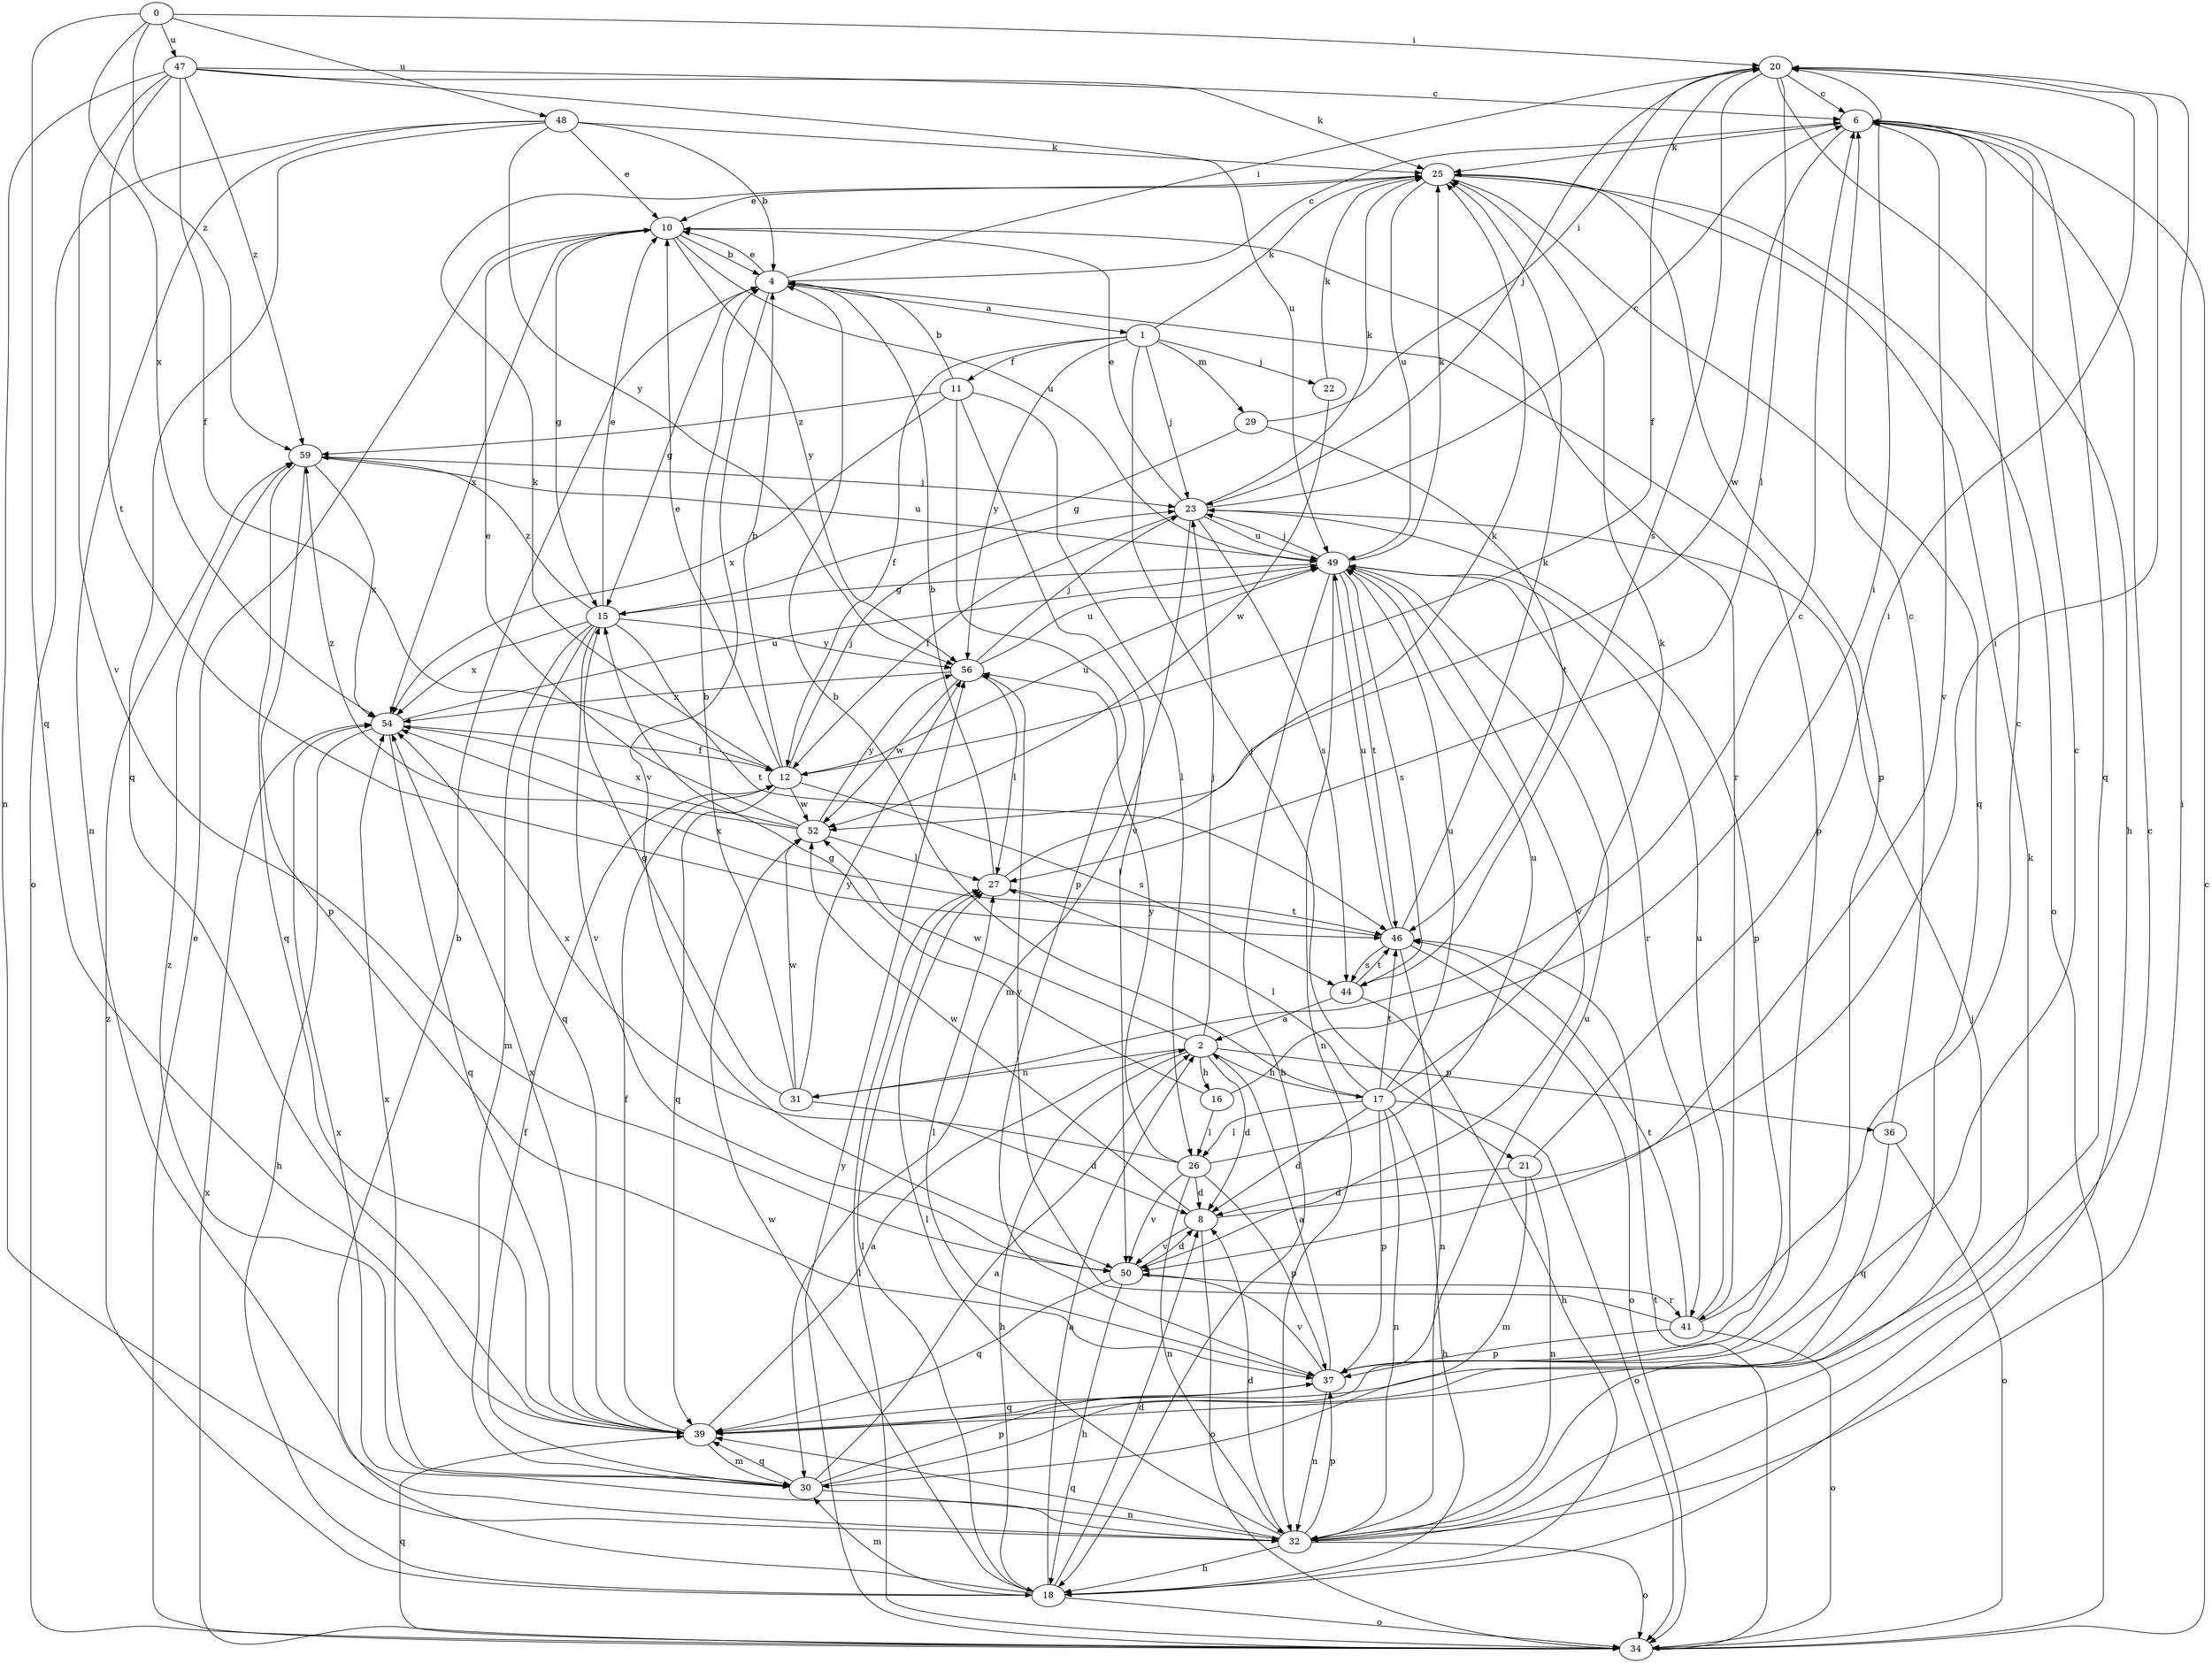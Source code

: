 strict digraph  {
0;
1;
2;
4;
6;
8;
10;
11;
12;
15;
16;
17;
18;
20;
21;
22;
23;
25;
26;
27;
29;
30;
31;
32;
34;
36;
37;
39;
41;
44;
46;
47;
48;
49;
50;
52;
54;
56;
59;
0 -> 20  [label=i];
0 -> 39  [label=q];
0 -> 47  [label=u];
0 -> 48  [label=u];
0 -> 54  [label=x];
0 -> 59  [label=z];
1 -> 11  [label=f];
1 -> 12  [label=f];
1 -> 21  [label=j];
1 -> 22  [label=j];
1 -> 23  [label=j];
1 -> 25  [label=k];
1 -> 29  [label=m];
1 -> 56  [label=y];
2 -> 8  [label=d];
2 -> 16  [label=h];
2 -> 17  [label=h];
2 -> 18  [label=h];
2 -> 23  [label=j];
2 -> 31  [label=n];
2 -> 36  [label=p];
2 -> 52  [label=w];
4 -> 1  [label=a];
4 -> 6  [label=c];
4 -> 10  [label=e];
4 -> 15  [label=g];
4 -> 20  [label=i];
4 -> 37  [label=p];
4 -> 50  [label=v];
6 -> 25  [label=k];
6 -> 39  [label=q];
6 -> 50  [label=v];
6 -> 52  [label=w];
8 -> 20  [label=i];
8 -> 34  [label=o];
8 -> 50  [label=v];
8 -> 52  [label=w];
10 -> 4  [label=b];
10 -> 15  [label=g];
10 -> 41  [label=r];
10 -> 49  [label=u];
10 -> 54  [label=x];
10 -> 56  [label=y];
11 -> 4  [label=b];
11 -> 26  [label=l];
11 -> 37  [label=p];
11 -> 50  [label=v];
11 -> 54  [label=x];
11 -> 59  [label=z];
12 -> 4  [label=b];
12 -> 10  [label=e];
12 -> 23  [label=j];
12 -> 25  [label=k];
12 -> 39  [label=q];
12 -> 44  [label=s];
12 -> 49  [label=u];
12 -> 52  [label=w];
15 -> 10  [label=e];
15 -> 30  [label=m];
15 -> 39  [label=q];
15 -> 46  [label=t];
15 -> 50  [label=v];
15 -> 54  [label=x];
15 -> 56  [label=y];
15 -> 59  [label=z];
16 -> 15  [label=g];
16 -> 20  [label=i];
16 -> 26  [label=l];
17 -> 4  [label=b];
17 -> 8  [label=d];
17 -> 18  [label=h];
17 -> 25  [label=k];
17 -> 26  [label=l];
17 -> 27  [label=l];
17 -> 32  [label=n];
17 -> 34  [label=o];
17 -> 37  [label=p];
17 -> 46  [label=t];
17 -> 49  [label=u];
18 -> 2  [label=a];
18 -> 4  [label=b];
18 -> 8  [label=d];
18 -> 27  [label=l];
18 -> 30  [label=m];
18 -> 34  [label=o];
18 -> 52  [label=w];
18 -> 59  [label=z];
20 -> 6  [label=c];
20 -> 12  [label=f];
20 -> 18  [label=h];
20 -> 23  [label=j];
20 -> 27  [label=l];
20 -> 44  [label=s];
21 -> 8  [label=d];
21 -> 20  [label=i];
21 -> 30  [label=m];
21 -> 32  [label=n];
22 -> 25  [label=k];
22 -> 52  [label=w];
23 -> 6  [label=c];
23 -> 10  [label=e];
23 -> 12  [label=f];
23 -> 25  [label=k];
23 -> 30  [label=m];
23 -> 37  [label=p];
23 -> 44  [label=s];
23 -> 49  [label=u];
25 -> 10  [label=e];
25 -> 34  [label=o];
25 -> 37  [label=p];
25 -> 39  [label=q];
25 -> 49  [label=u];
26 -> 8  [label=d];
26 -> 32  [label=n];
26 -> 37  [label=p];
26 -> 49  [label=u];
26 -> 50  [label=v];
26 -> 54  [label=x];
26 -> 56  [label=y];
27 -> 4  [label=b];
27 -> 25  [label=k];
27 -> 46  [label=t];
29 -> 15  [label=g];
29 -> 20  [label=i];
29 -> 46  [label=t];
30 -> 2  [label=a];
30 -> 12  [label=f];
30 -> 32  [label=n];
30 -> 37  [label=p];
30 -> 39  [label=q];
30 -> 49  [label=u];
30 -> 54  [label=x];
30 -> 59  [label=z];
31 -> 4  [label=b];
31 -> 6  [label=c];
31 -> 8  [label=d];
31 -> 15  [label=g];
31 -> 52  [label=w];
31 -> 56  [label=y];
32 -> 6  [label=c];
32 -> 8  [label=d];
32 -> 18  [label=h];
32 -> 20  [label=i];
32 -> 23  [label=j];
32 -> 25  [label=k];
32 -> 27  [label=l];
32 -> 34  [label=o];
32 -> 37  [label=p];
32 -> 39  [label=q];
32 -> 54  [label=x];
34 -> 6  [label=c];
34 -> 10  [label=e];
34 -> 27  [label=l];
34 -> 39  [label=q];
34 -> 46  [label=t];
34 -> 54  [label=x];
34 -> 56  [label=y];
36 -> 6  [label=c];
36 -> 34  [label=o];
36 -> 39  [label=q];
37 -> 2  [label=a];
37 -> 6  [label=c];
37 -> 27  [label=l];
37 -> 32  [label=n];
37 -> 39  [label=q];
37 -> 50  [label=v];
39 -> 2  [label=a];
39 -> 12  [label=f];
39 -> 30  [label=m];
39 -> 54  [label=x];
41 -> 6  [label=c];
41 -> 34  [label=o];
41 -> 37  [label=p];
41 -> 46  [label=t];
41 -> 49  [label=u];
41 -> 56  [label=y];
44 -> 2  [label=a];
44 -> 18  [label=h];
44 -> 46  [label=t];
46 -> 25  [label=k];
46 -> 32  [label=n];
46 -> 34  [label=o];
46 -> 44  [label=s];
46 -> 49  [label=u];
46 -> 54  [label=x];
47 -> 6  [label=c];
47 -> 12  [label=f];
47 -> 25  [label=k];
47 -> 32  [label=n];
47 -> 46  [label=t];
47 -> 49  [label=u];
47 -> 50  [label=v];
47 -> 59  [label=z];
48 -> 4  [label=b];
48 -> 10  [label=e];
48 -> 25  [label=k];
48 -> 32  [label=n];
48 -> 34  [label=o];
48 -> 39  [label=q];
48 -> 56  [label=y];
49 -> 15  [label=g];
49 -> 18  [label=h];
49 -> 23  [label=j];
49 -> 25  [label=k];
49 -> 32  [label=n];
49 -> 41  [label=r];
49 -> 44  [label=s];
49 -> 46  [label=t];
49 -> 50  [label=v];
50 -> 8  [label=d];
50 -> 18  [label=h];
50 -> 39  [label=q];
50 -> 41  [label=r];
52 -> 10  [label=e];
52 -> 27  [label=l];
52 -> 54  [label=x];
52 -> 56  [label=y];
52 -> 59  [label=z];
54 -> 12  [label=f];
54 -> 18  [label=h];
54 -> 39  [label=q];
54 -> 49  [label=u];
56 -> 23  [label=j];
56 -> 27  [label=l];
56 -> 49  [label=u];
56 -> 52  [label=w];
56 -> 54  [label=x];
59 -> 23  [label=j];
59 -> 37  [label=p];
59 -> 39  [label=q];
59 -> 49  [label=u];
59 -> 54  [label=x];
}
